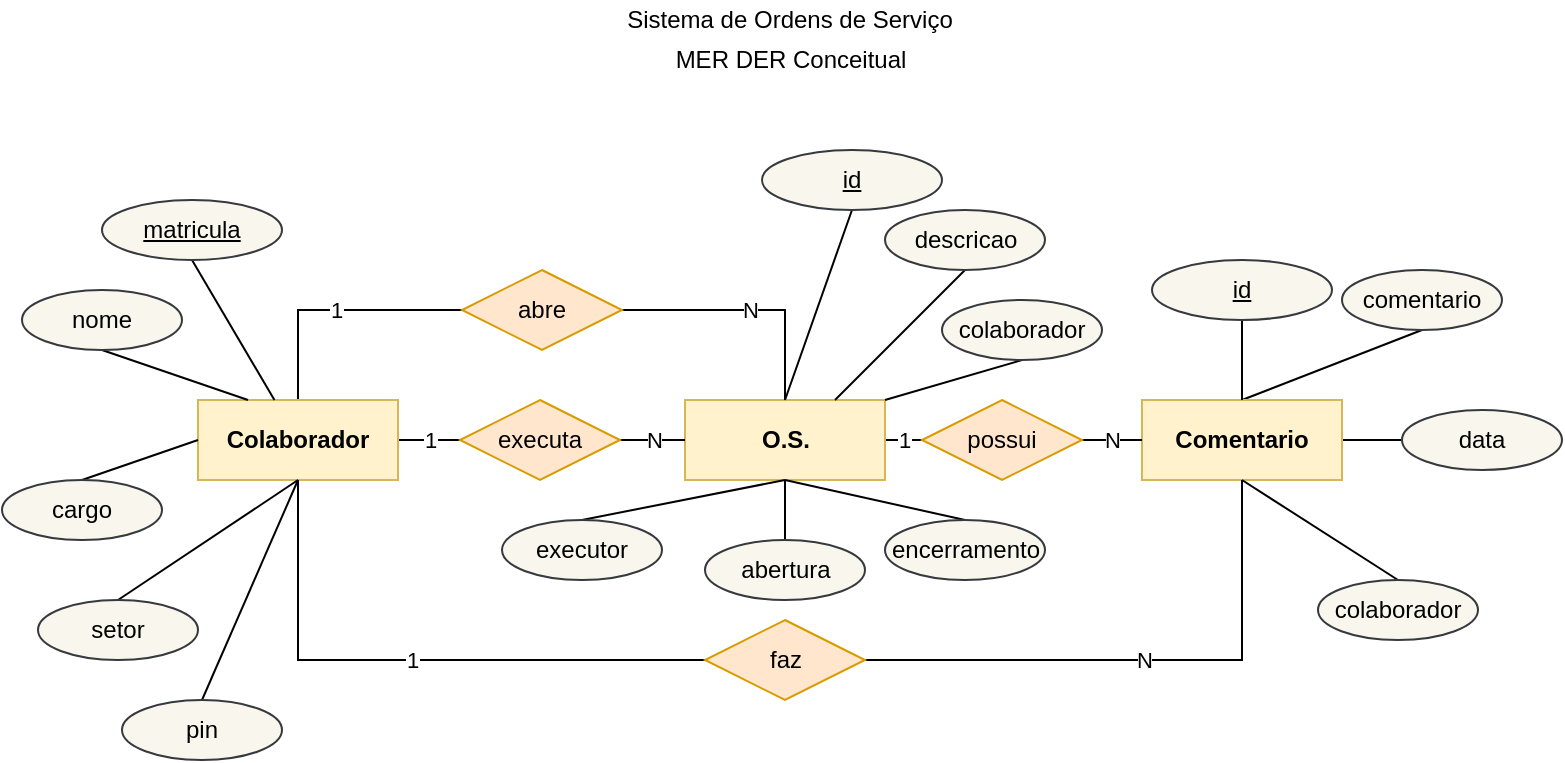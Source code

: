 <mxfile version="21.1.7" type="device">
  <diagram name="Página-1" id="ZkmpgATiny-0FFApnRNF">
    <mxGraphModel dx="1195" dy="657" grid="1" gridSize="10" guides="1" tooltips="1" connect="1" arrows="1" fold="1" page="1" pageScale="1" pageWidth="827" pageHeight="1169" math="0" shadow="0">
      <root>
        <mxCell id="0" />
        <mxCell id="1" parent="0" />
        <mxCell id="N7Nwk6xlZyjJxe_G_Ynt-26" value="1" style="edgeStyle=orthogonalEdgeStyle;rounded=0;orthogonalLoop=1;jettySize=auto;html=1;exitX=0.5;exitY=0;exitDx=0;exitDy=0;entryX=0;entryY=0.5;entryDx=0;entryDy=0;endArrow=none;endFill=0;" edge="1" parent="1" source="N7Nwk6xlZyjJxe_G_Ynt-1" target="N7Nwk6xlZyjJxe_G_Ynt-21">
          <mxGeometry relative="1" as="geometry" />
        </mxCell>
        <mxCell id="N7Nwk6xlZyjJxe_G_Ynt-27" value="1" style="edgeStyle=orthogonalEdgeStyle;rounded=0;orthogonalLoop=1;jettySize=auto;html=1;exitX=1;exitY=0.5;exitDx=0;exitDy=0;entryX=0;entryY=0.5;entryDx=0;entryDy=0;endArrow=none;endFill=0;" edge="1" parent="1" source="N7Nwk6xlZyjJxe_G_Ynt-1" target="N7Nwk6xlZyjJxe_G_Ynt-22">
          <mxGeometry relative="1" as="geometry" />
        </mxCell>
        <mxCell id="N7Nwk6xlZyjJxe_G_Ynt-1" value="Colaborador" style="whiteSpace=wrap;html=1;align=center;fillColor=#fff2cc;strokeColor=#d6b656;fontStyle=1" vertex="1" parent="1">
          <mxGeometry x="118" y="340" width="100" height="40" as="geometry" />
        </mxCell>
        <mxCell id="N7Nwk6xlZyjJxe_G_Ynt-31" value="1" style="edgeStyle=orthogonalEdgeStyle;rounded=0;orthogonalLoop=1;jettySize=auto;html=1;exitX=1;exitY=0.5;exitDx=0;exitDy=0;entryX=0;entryY=0.5;entryDx=0;entryDy=0;endArrow=none;endFill=0;" edge="1" parent="1" source="N7Nwk6xlZyjJxe_G_Ynt-2" target="N7Nwk6xlZyjJxe_G_Ynt-30">
          <mxGeometry relative="1" as="geometry" />
        </mxCell>
        <mxCell id="N7Nwk6xlZyjJxe_G_Ynt-2" value="O.S." style="whiteSpace=wrap;html=1;align=center;fillColor=#fff2cc;strokeColor=#d6b656;fontStyle=1" vertex="1" parent="1">
          <mxGeometry x="361.5" y="340" width="100" height="40" as="geometry" />
        </mxCell>
        <mxCell id="N7Nwk6xlZyjJxe_G_Ynt-45" style="rounded=0;orthogonalLoop=1;jettySize=auto;html=1;exitX=1;exitY=0.5;exitDx=0;exitDy=0;entryX=0;entryY=0.5;entryDx=0;entryDy=0;endArrow=none;endFill=0;" edge="1" parent="1" source="N7Nwk6xlZyjJxe_G_Ynt-3" target="N7Nwk6xlZyjJxe_G_Ynt-11">
          <mxGeometry relative="1" as="geometry" />
        </mxCell>
        <mxCell id="N7Nwk6xlZyjJxe_G_Ynt-46" style="rounded=0;orthogonalLoop=1;jettySize=auto;html=1;exitX=0.5;exitY=0;exitDx=0;exitDy=0;entryX=0.5;entryY=1;entryDx=0;entryDy=0;endArrow=none;endFill=0;" edge="1" parent="1" source="N7Nwk6xlZyjJxe_G_Ynt-3" target="N7Nwk6xlZyjJxe_G_Ynt-12">
          <mxGeometry relative="1" as="geometry" />
        </mxCell>
        <mxCell id="N7Nwk6xlZyjJxe_G_Ynt-3" value="Comentario" style="whiteSpace=wrap;html=1;align=center;fillColor=#fff2cc;strokeColor=#d6b656;fontStyle=1" vertex="1" parent="1">
          <mxGeometry x="590" y="340" width="100" height="40" as="geometry" />
        </mxCell>
        <mxCell id="N7Nwk6xlZyjJxe_G_Ynt-43" style="rounded=0;orthogonalLoop=1;jettySize=auto;html=1;exitX=0.5;exitY=1;exitDx=0;exitDy=0;entryX=0.25;entryY=0;entryDx=0;entryDy=0;endArrow=none;endFill=0;" edge="1" parent="1" source="N7Nwk6xlZyjJxe_G_Ynt-4" target="N7Nwk6xlZyjJxe_G_Ynt-1">
          <mxGeometry relative="1" as="geometry" />
        </mxCell>
        <mxCell id="N7Nwk6xlZyjJxe_G_Ynt-4" value="nome" style="ellipse;whiteSpace=wrap;html=1;align=center;fillColor=#f9f7ed;strokeColor=#36393d;" vertex="1" parent="1">
          <mxGeometry x="30" y="285" width="80" height="30" as="geometry" />
        </mxCell>
        <mxCell id="N7Nwk6xlZyjJxe_G_Ynt-44" style="rounded=0;orthogonalLoop=1;jettySize=auto;html=1;exitX=0.5;exitY=1;exitDx=0;exitDy=0;endArrow=none;endFill=0;" edge="1" parent="1" source="N7Nwk6xlZyjJxe_G_Ynt-5" target="N7Nwk6xlZyjJxe_G_Ynt-1">
          <mxGeometry relative="1" as="geometry" />
        </mxCell>
        <mxCell id="N7Nwk6xlZyjJxe_G_Ynt-5" value="matricula" style="ellipse;whiteSpace=wrap;html=1;align=center;fontStyle=4;fillColor=#f9f7ed;strokeColor=#36393d;" vertex="1" parent="1">
          <mxGeometry x="70" y="240" width="90" height="30" as="geometry" />
        </mxCell>
        <mxCell id="N7Nwk6xlZyjJxe_G_Ynt-42" style="rounded=0;orthogonalLoop=1;jettySize=auto;html=1;exitX=0.5;exitY=0;exitDx=0;exitDy=0;entryX=0;entryY=0.5;entryDx=0;entryDy=0;endArrow=none;endFill=0;" edge="1" parent="1" source="N7Nwk6xlZyjJxe_G_Ynt-6" target="N7Nwk6xlZyjJxe_G_Ynt-1">
          <mxGeometry relative="1" as="geometry" />
        </mxCell>
        <mxCell id="N7Nwk6xlZyjJxe_G_Ynt-6" value="cargo" style="ellipse;whiteSpace=wrap;html=1;align=center;fillColor=#f9f7ed;strokeColor=#36393d;" vertex="1" parent="1">
          <mxGeometry x="20" y="380" width="80" height="30" as="geometry" />
        </mxCell>
        <mxCell id="N7Nwk6xlZyjJxe_G_Ynt-38" style="rounded=0;orthogonalLoop=1;jettySize=auto;html=1;exitX=0.5;exitY=0;exitDx=0;exitDy=0;entryX=0.5;entryY=1;entryDx=0;entryDy=0;endArrow=none;endFill=0;strokeColor=none;" edge="1" parent="1" source="N7Nwk6xlZyjJxe_G_Ynt-7" target="N7Nwk6xlZyjJxe_G_Ynt-1">
          <mxGeometry relative="1" as="geometry" />
        </mxCell>
        <mxCell id="N7Nwk6xlZyjJxe_G_Ynt-40" style="rounded=0;orthogonalLoop=1;jettySize=auto;html=1;exitX=0.5;exitY=0;exitDx=0;exitDy=0;entryX=0.5;entryY=1;entryDx=0;entryDy=0;endArrow=none;endFill=0;" edge="1" parent="1" source="N7Nwk6xlZyjJxe_G_Ynt-7" target="N7Nwk6xlZyjJxe_G_Ynt-1">
          <mxGeometry relative="1" as="geometry" />
        </mxCell>
        <mxCell id="N7Nwk6xlZyjJxe_G_Ynt-7" value="setor" style="ellipse;whiteSpace=wrap;html=1;align=center;fillColor=#f9f7ed;strokeColor=#36393d;" vertex="1" parent="1">
          <mxGeometry x="38" y="440" width="80" height="30" as="geometry" />
        </mxCell>
        <mxCell id="N7Nwk6xlZyjJxe_G_Ynt-41" style="rounded=0;orthogonalLoop=1;jettySize=auto;html=1;exitX=0.5;exitY=0;exitDx=0;exitDy=0;entryX=0.5;entryY=1;entryDx=0;entryDy=0;endArrow=none;endFill=0;" edge="1" parent="1" source="N7Nwk6xlZyjJxe_G_Ynt-8" target="N7Nwk6xlZyjJxe_G_Ynt-1">
          <mxGeometry relative="1" as="geometry" />
        </mxCell>
        <mxCell id="N7Nwk6xlZyjJxe_G_Ynt-8" value="pin" style="ellipse;whiteSpace=wrap;html=1;align=center;fillColor=#f9f7ed;strokeColor=#36393d;" vertex="1" parent="1">
          <mxGeometry x="80" y="490" width="80" height="30" as="geometry" />
        </mxCell>
        <mxCell id="N7Nwk6xlZyjJxe_G_Ynt-48" style="rounded=0;orthogonalLoop=1;jettySize=auto;html=1;exitX=0.5;exitY=0;exitDx=0;exitDy=0;entryX=0.5;entryY=1;entryDx=0;entryDy=0;endArrow=none;endFill=0;" edge="1" parent="1" source="N7Nwk6xlZyjJxe_G_Ynt-9" target="N7Nwk6xlZyjJxe_G_Ynt-3">
          <mxGeometry relative="1" as="geometry" />
        </mxCell>
        <mxCell id="N7Nwk6xlZyjJxe_G_Ynt-9" value="colaborador" style="ellipse;whiteSpace=wrap;html=1;align=center;fillColor=#f9f7ed;strokeColor=#36393d;" vertex="1" parent="1">
          <mxGeometry x="678" y="430" width="80" height="30" as="geometry" />
        </mxCell>
        <mxCell id="N7Nwk6xlZyjJxe_G_Ynt-47" style="rounded=0;orthogonalLoop=1;jettySize=auto;html=1;exitX=0.5;exitY=1;exitDx=0;exitDy=0;endArrow=none;endFill=0;" edge="1" parent="1" source="N7Nwk6xlZyjJxe_G_Ynt-10" target="N7Nwk6xlZyjJxe_G_Ynt-3">
          <mxGeometry relative="1" as="geometry" />
        </mxCell>
        <mxCell id="N7Nwk6xlZyjJxe_G_Ynt-10" value="id" style="ellipse;whiteSpace=wrap;html=1;align=center;fontStyle=4;fillColor=#f9f7ed;strokeColor=#36393d;" vertex="1" parent="1">
          <mxGeometry x="595" y="270" width="90" height="30" as="geometry" />
        </mxCell>
        <mxCell id="N7Nwk6xlZyjJxe_G_Ynt-11" value="data" style="ellipse;whiteSpace=wrap;html=1;align=center;fillColor=#f9f7ed;strokeColor=#36393d;" vertex="1" parent="1">
          <mxGeometry x="720" y="345" width="80" height="30" as="geometry" />
        </mxCell>
        <mxCell id="N7Nwk6xlZyjJxe_G_Ynt-12" value="comentario" style="ellipse;whiteSpace=wrap;html=1;align=center;fillColor=#f9f7ed;strokeColor=#36393d;" vertex="1" parent="1">
          <mxGeometry x="690" y="275" width="80" height="30" as="geometry" />
        </mxCell>
        <mxCell id="N7Nwk6xlZyjJxe_G_Ynt-49" style="rounded=0;orthogonalLoop=1;jettySize=auto;html=1;exitX=0.5;exitY=1;exitDx=0;exitDy=0;entryX=0.5;entryY=0;entryDx=0;entryDy=0;endArrow=none;endFill=0;" edge="1" parent="1" source="N7Nwk6xlZyjJxe_G_Ynt-14" target="N7Nwk6xlZyjJxe_G_Ynt-2">
          <mxGeometry relative="1" as="geometry" />
        </mxCell>
        <mxCell id="N7Nwk6xlZyjJxe_G_Ynt-14" value="id" style="ellipse;whiteSpace=wrap;html=1;align=center;fontStyle=4;fillColor=#f9f7ed;strokeColor=#36393d;" vertex="1" parent="1">
          <mxGeometry x="400" y="215" width="90" height="30" as="geometry" />
        </mxCell>
        <mxCell id="N7Nwk6xlZyjJxe_G_Ynt-51" style="rounded=0;orthogonalLoop=1;jettySize=auto;html=1;exitX=0.5;exitY=1;exitDx=0;exitDy=0;entryX=1;entryY=0;entryDx=0;entryDy=0;endArrow=none;endFill=0;" edge="1" parent="1" source="N7Nwk6xlZyjJxe_G_Ynt-16" target="N7Nwk6xlZyjJxe_G_Ynt-2">
          <mxGeometry relative="1" as="geometry" />
        </mxCell>
        <mxCell id="N7Nwk6xlZyjJxe_G_Ynt-16" value="colaborador" style="ellipse;whiteSpace=wrap;html=1;align=center;fillColor=#f9f7ed;strokeColor=#36393d;" vertex="1" parent="1">
          <mxGeometry x="490" y="290" width="80" height="30" as="geometry" />
        </mxCell>
        <mxCell id="N7Nwk6xlZyjJxe_G_Ynt-54" style="rounded=0;orthogonalLoop=1;jettySize=auto;html=1;exitX=0.5;exitY=0;exitDx=0;exitDy=0;entryX=0.5;entryY=1;entryDx=0;entryDy=0;endArrow=none;endFill=0;" edge="1" parent="1" source="N7Nwk6xlZyjJxe_G_Ynt-17" target="N7Nwk6xlZyjJxe_G_Ynt-2">
          <mxGeometry relative="1" as="geometry" />
        </mxCell>
        <mxCell id="N7Nwk6xlZyjJxe_G_Ynt-17" value="executor" style="ellipse;whiteSpace=wrap;html=1;align=center;fillColor=#f9f7ed;strokeColor=#36393d;" vertex="1" parent="1">
          <mxGeometry x="270" y="400" width="80" height="30" as="geometry" />
        </mxCell>
        <mxCell id="N7Nwk6xlZyjJxe_G_Ynt-50" style="rounded=0;orthogonalLoop=1;jettySize=auto;html=1;exitX=0.5;exitY=1;exitDx=0;exitDy=0;entryX=0.75;entryY=0;entryDx=0;entryDy=0;endArrow=none;endFill=0;" edge="1" parent="1" source="N7Nwk6xlZyjJxe_G_Ynt-18" target="N7Nwk6xlZyjJxe_G_Ynt-2">
          <mxGeometry relative="1" as="geometry" />
        </mxCell>
        <mxCell id="N7Nwk6xlZyjJxe_G_Ynt-18" value="descricao" style="ellipse;whiteSpace=wrap;html=1;align=center;fillColor=#f9f7ed;strokeColor=#36393d;" vertex="1" parent="1">
          <mxGeometry x="461.5" y="245" width="80" height="30" as="geometry" />
        </mxCell>
        <mxCell id="N7Nwk6xlZyjJxe_G_Ynt-53" style="rounded=0;orthogonalLoop=1;jettySize=auto;html=1;exitX=0.5;exitY=0;exitDx=0;exitDy=0;entryX=0.5;entryY=1;entryDx=0;entryDy=0;endArrow=none;endFill=0;" edge="1" parent="1" source="N7Nwk6xlZyjJxe_G_Ynt-19" target="N7Nwk6xlZyjJxe_G_Ynt-2">
          <mxGeometry relative="1" as="geometry" />
        </mxCell>
        <mxCell id="N7Nwk6xlZyjJxe_G_Ynt-19" value="abertura" style="ellipse;whiteSpace=wrap;html=1;align=center;fillColor=#f9f7ed;strokeColor=#36393d;" vertex="1" parent="1">
          <mxGeometry x="371.5" y="410" width="80" height="30" as="geometry" />
        </mxCell>
        <mxCell id="N7Nwk6xlZyjJxe_G_Ynt-52" style="rounded=0;orthogonalLoop=1;jettySize=auto;html=1;exitX=0.5;exitY=0;exitDx=0;exitDy=0;endArrow=none;endFill=0;entryX=0.5;entryY=1;entryDx=0;entryDy=0;" edge="1" parent="1" source="N7Nwk6xlZyjJxe_G_Ynt-20" target="N7Nwk6xlZyjJxe_G_Ynt-2">
          <mxGeometry relative="1" as="geometry" />
        </mxCell>
        <mxCell id="N7Nwk6xlZyjJxe_G_Ynt-20" value="encerramento" style="ellipse;whiteSpace=wrap;html=1;align=center;fillColor=#f9f7ed;strokeColor=#36393d;" vertex="1" parent="1">
          <mxGeometry x="461.5" y="400" width="80" height="30" as="geometry" />
        </mxCell>
        <mxCell id="N7Nwk6xlZyjJxe_G_Ynt-29" value="N" style="edgeStyle=orthogonalEdgeStyle;rounded=0;orthogonalLoop=1;jettySize=auto;html=1;exitX=1;exitY=0.5;exitDx=0;exitDy=0;entryX=0.5;entryY=0;entryDx=0;entryDy=0;endArrow=none;endFill=0;" edge="1" parent="1" source="N7Nwk6xlZyjJxe_G_Ynt-21" target="N7Nwk6xlZyjJxe_G_Ynt-2">
          <mxGeometry relative="1" as="geometry" />
        </mxCell>
        <mxCell id="N7Nwk6xlZyjJxe_G_Ynt-21" value="abre" style="shape=rhombus;perimeter=rhombusPerimeter;whiteSpace=wrap;html=1;align=center;fillColor=#ffe6cc;strokeColor=#d79b00;" vertex="1" parent="1">
          <mxGeometry x="250" y="275" width="80" height="40" as="geometry" />
        </mxCell>
        <mxCell id="N7Nwk6xlZyjJxe_G_Ynt-28" value="N" style="edgeStyle=orthogonalEdgeStyle;rounded=0;orthogonalLoop=1;jettySize=auto;html=1;exitX=1;exitY=0.5;exitDx=0;exitDy=0;entryX=0;entryY=0.5;entryDx=0;entryDy=0;endArrow=none;endFill=0;" edge="1" parent="1" source="N7Nwk6xlZyjJxe_G_Ynt-22" target="N7Nwk6xlZyjJxe_G_Ynt-2">
          <mxGeometry relative="1" as="geometry" />
        </mxCell>
        <mxCell id="N7Nwk6xlZyjJxe_G_Ynt-22" value="executa" style="shape=rhombus;perimeter=rhombusPerimeter;whiteSpace=wrap;html=1;align=center;fillColor=#ffe6cc;strokeColor=#d79b00;" vertex="1" parent="1">
          <mxGeometry x="249" y="340" width="80" height="40" as="geometry" />
        </mxCell>
        <mxCell id="N7Nwk6xlZyjJxe_G_Ynt-24" value="1" style="edgeStyle=orthogonalEdgeStyle;rounded=0;orthogonalLoop=1;jettySize=auto;html=1;exitX=0;exitY=0.5;exitDx=0;exitDy=0;entryX=0.5;entryY=1;entryDx=0;entryDy=0;endArrow=none;endFill=0;" edge="1" parent="1" source="N7Nwk6xlZyjJxe_G_Ynt-23" target="N7Nwk6xlZyjJxe_G_Ynt-1">
          <mxGeometry relative="1" as="geometry" />
        </mxCell>
        <mxCell id="N7Nwk6xlZyjJxe_G_Ynt-25" value="N" style="edgeStyle=orthogonalEdgeStyle;rounded=0;orthogonalLoop=1;jettySize=auto;html=1;exitX=1;exitY=0.5;exitDx=0;exitDy=0;entryX=0.5;entryY=1;entryDx=0;entryDy=0;endArrow=none;endFill=0;" edge="1" parent="1" source="N7Nwk6xlZyjJxe_G_Ynt-23" target="N7Nwk6xlZyjJxe_G_Ynt-3">
          <mxGeometry relative="1" as="geometry" />
        </mxCell>
        <mxCell id="N7Nwk6xlZyjJxe_G_Ynt-23" value="faz" style="shape=rhombus;perimeter=rhombusPerimeter;whiteSpace=wrap;html=1;align=center;fillColor=#ffe6cc;strokeColor=#d79b00;" vertex="1" parent="1">
          <mxGeometry x="371.5" y="450" width="80" height="40" as="geometry" />
        </mxCell>
        <mxCell id="N7Nwk6xlZyjJxe_G_Ynt-32" value="N" style="edgeStyle=orthogonalEdgeStyle;rounded=0;orthogonalLoop=1;jettySize=auto;html=1;exitX=1;exitY=0.5;exitDx=0;exitDy=0;entryX=0;entryY=0.5;entryDx=0;entryDy=0;endArrow=none;endFill=0;" edge="1" parent="1" source="N7Nwk6xlZyjJxe_G_Ynt-30" target="N7Nwk6xlZyjJxe_G_Ynt-3">
          <mxGeometry relative="1" as="geometry" />
        </mxCell>
        <mxCell id="N7Nwk6xlZyjJxe_G_Ynt-30" value="possui" style="shape=rhombus;perimeter=rhombusPerimeter;whiteSpace=wrap;html=1;align=center;fillColor=#ffe6cc;strokeColor=#d79b00;" vertex="1" parent="1">
          <mxGeometry x="480" y="340" width="80" height="40" as="geometry" />
        </mxCell>
        <mxCell id="N7Nwk6xlZyjJxe_G_Ynt-55" value="MER DER Conceitual" style="text;html=1;strokeColor=none;fillColor=none;align=center;verticalAlign=middle;whiteSpace=wrap;rounded=0;" vertex="1" parent="1">
          <mxGeometry x="344.75" y="160" width="138.5" height="20" as="geometry" />
        </mxCell>
        <mxCell id="N7Nwk6xlZyjJxe_G_Ynt-56" value="Sistema de Ordens de Serviço" style="text;html=1;strokeColor=none;fillColor=none;align=center;verticalAlign=middle;whiteSpace=wrap;rounded=0;" vertex="1" parent="1">
          <mxGeometry x="319" y="140" width="190" height="20" as="geometry" />
        </mxCell>
      </root>
    </mxGraphModel>
  </diagram>
</mxfile>
